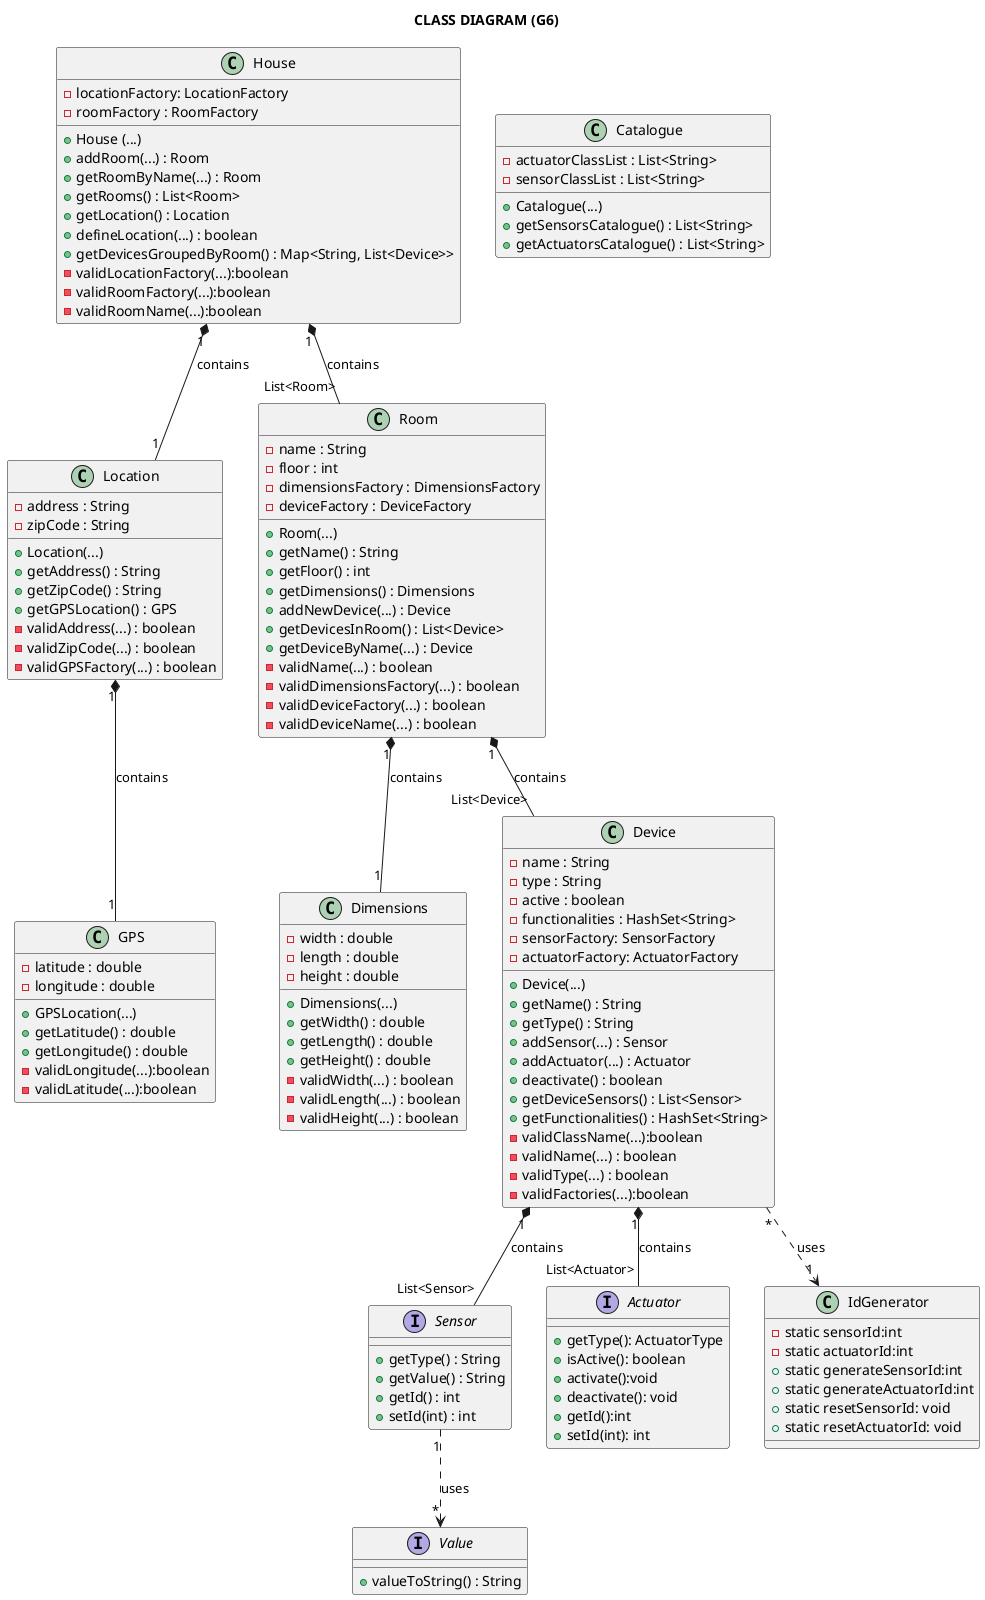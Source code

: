 @startuml

title CLASS DIAGRAM (G6)

class House {
  - locationFactory: LocationFactory
  - roomFactory : RoomFactory
  + House (...)
  + addRoom(...) : Room
  + getRoomByName(...) : Room
  + getRooms() : List<Room>
  + getLocation() : Location
  + defineLocation(...) : boolean
  + getDevicesGroupedByRoom() : Map<String, List<Device>>
  -validLocationFactory(...):boolean
  -validRoomFactory(...):boolean
  -validRoomName(...):boolean
}

class Catalogue {
  - actuatorClassList : List<String>
  - sensorClassList : List<String>
  +Catalogue(...)
  + getSensorsCatalogue() : List<String>
  + getActuatorsCatalogue() : List<String>
}

class Location {
  - address : String
  - zipCode : String

  + Location(...)
  + getAddress() : String
  + getZipCode() : String
  + getGPSLocation() : GPS
  -validAddress(...) : boolean
  -validZipCode(...) : boolean
  -validGPSFactory(...) : boolean
}

class GPS {
  - latitude : double
  - longitude : double
  + GPSLocation(...)
  + getLatitude() : double
  + getLongitude() : double
  -validLongitude(...):boolean
  -validLatitude(...):boolean
}

class Room {
  - name : String
  - floor : int
  - dimensionsFactory : DimensionsFactory
  - deviceFactory : DeviceFactory
  + Room(...)
  + getName() : String
  + getFloor() : int
  + getDimensions() : Dimensions
  + addNewDevice(...) : Device
  + getDevicesInRoom() : List<Device>
  + getDeviceByName(...) : Device
  -validName(...) : boolean
  -validDimensionsFactory(...) : boolean
  -validDeviceFactory(...) : boolean
  -validDeviceName(...) : boolean
}

class Dimensions {
  - width : double
  - length : double
  - height : double

  + Dimensions(...)
  + getWidth() : double
  + getLength() : double
  + getHeight() : double
  -validWidth(...) : boolean
  -validLength(...) : boolean
  -validHeight(...) : boolean
}

class Device {
  - name : String
  - type : String
  - active : boolean
  - functionalities : HashSet<String>
  - sensorFactory: SensorFactory
  - actuatorFactory: ActuatorFactory
  + Device(...)
  + getName() : String
  + getType() : String
  + addSensor(...) : Sensor
  + addActuator(...) : Actuator
  + deactivate() : boolean
  + getDeviceSensors() : List<Sensor>
  + getFunctionalities() : HashSet<String>
  -validClassName(...):boolean
  -validName(...) : boolean
  -validType(...) : boolean
  -validFactories(...):boolean
}

interface Sensor {
  + getType() : String
  + getValue() : String
  + getId() : int
  + setId(int) : int
}

interface Actuator{
    +getType(): ActuatorType
    +isActive(): boolean
    +activate():void
    +deactivate(): void
    +getId():int
    +setId(int): int
}


interface Value {
  + valueToString() : String
}

class IdGenerator{
- static sensorId:int
- static actuatorId:int
+ static generateSensorId:int
+ static generateActuatorId:int
+ static resetSensorId: void
+ static resetActuatorId: void
}

House "1" *-- "1" Location : contains
House "1" *-- "List<Room>" Room : contains

Location "1" *-- "1" GPS : contains

Room "1" *-- "List<Device>" Device : contains
Room "1" *-- "1" Dimensions : contains

Device "1" *-- "List<Sensor>" Sensor :  contains
Device "1" *-- "List<Actuator>" Actuator :  contains
Device "*" ..> "1" IdGenerator : uses
Sensor "1" ..> "*" Value : uses

@enduml